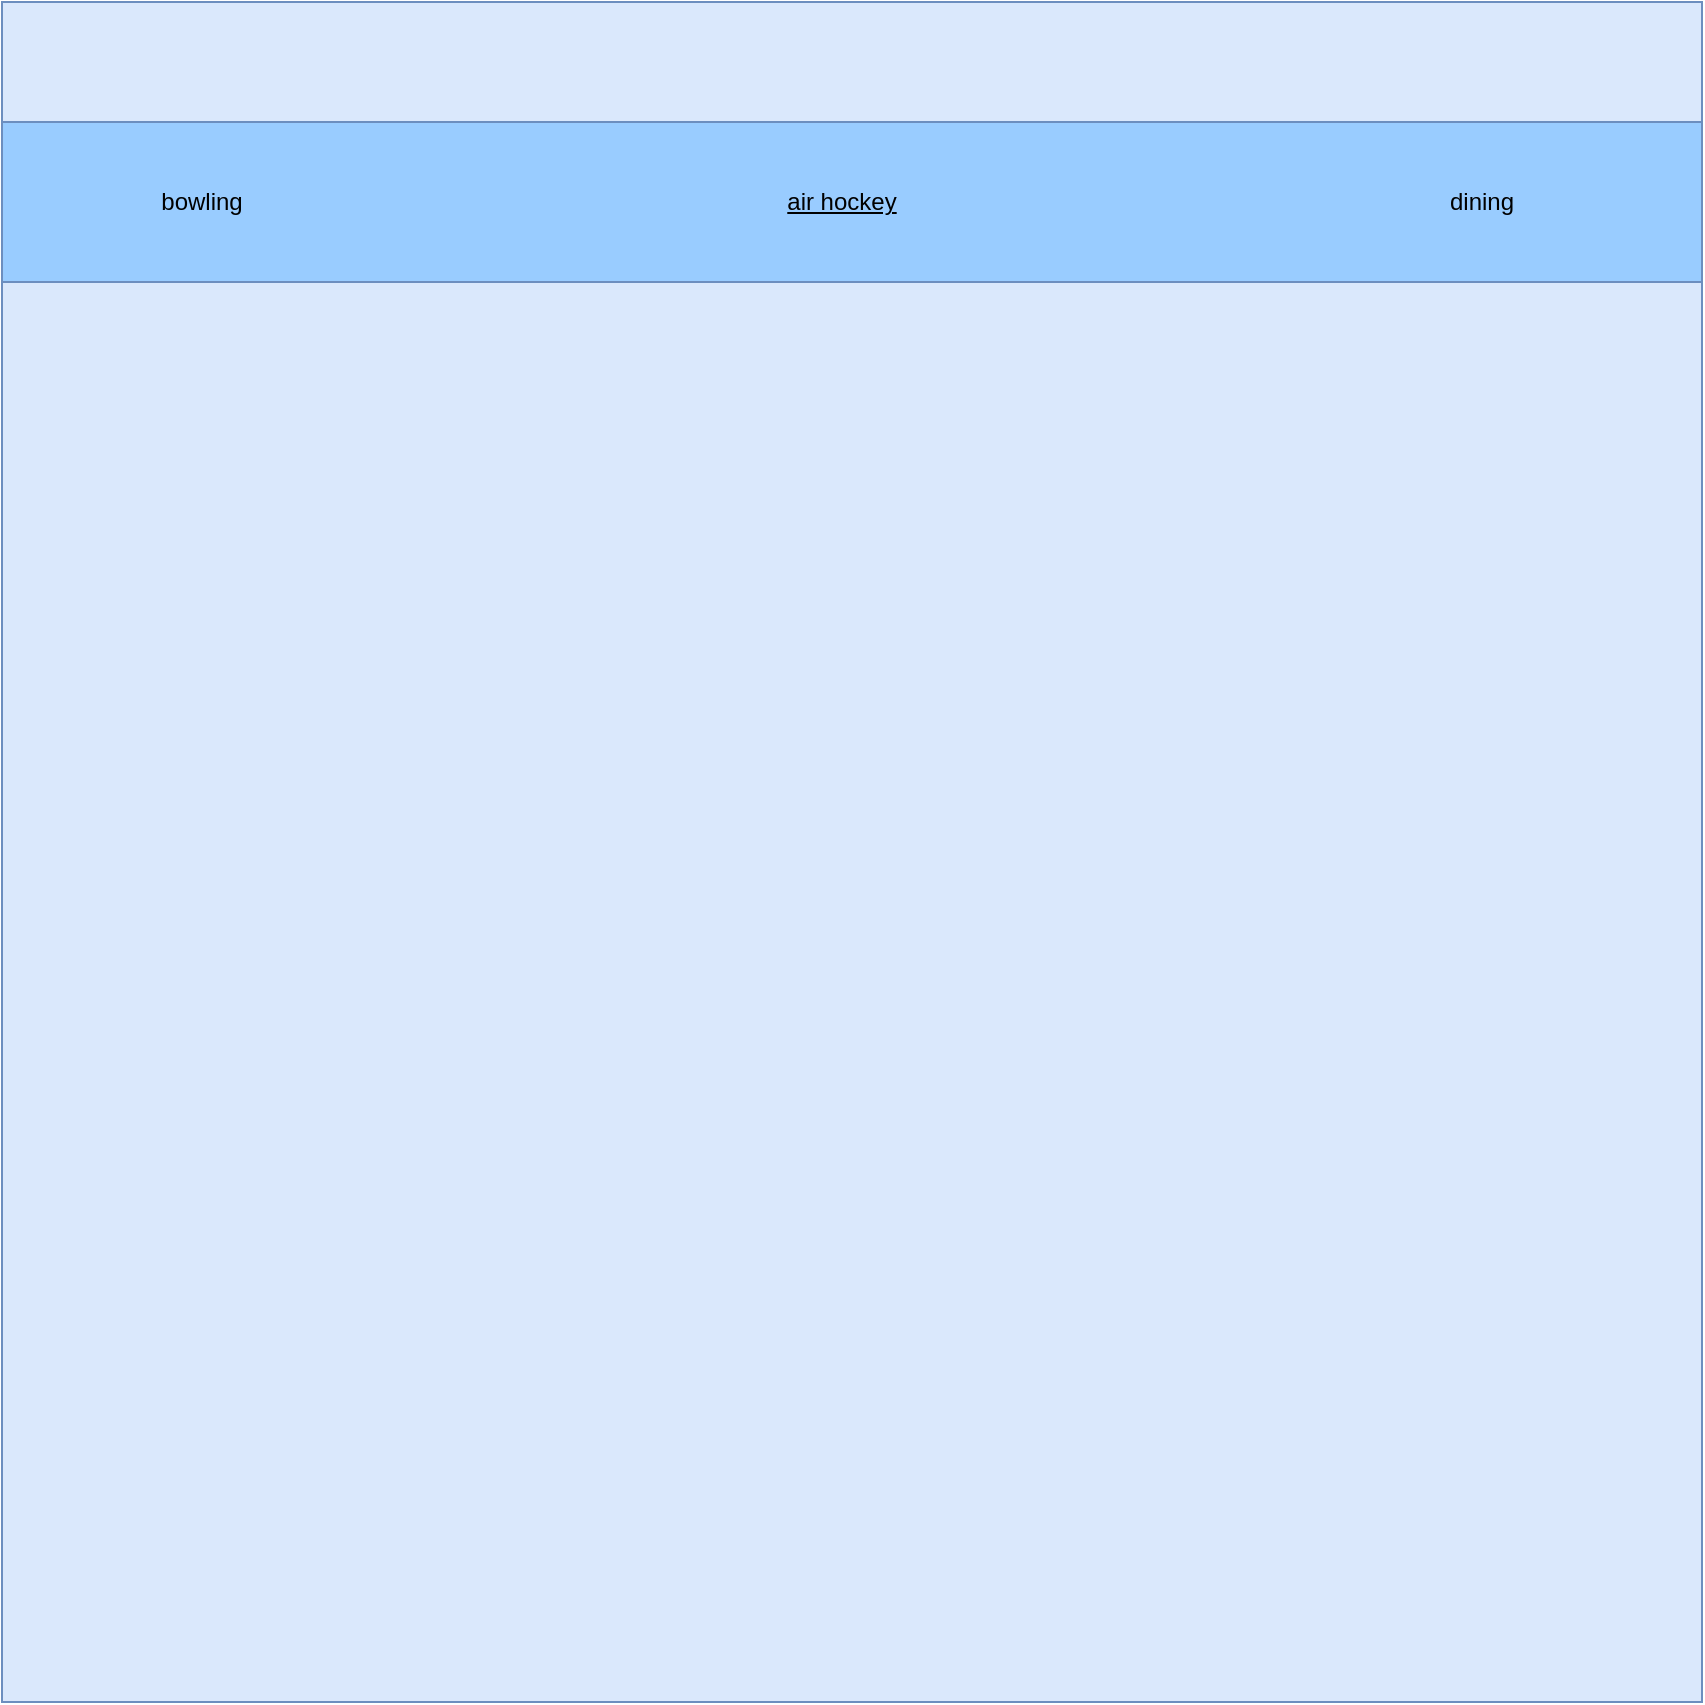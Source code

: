 <mxfile version="20.3.6" type="github" pages="3">
  <diagram id="yXQy9-JGwhagh9k716N5" name="Page-1">
    <mxGraphModel dx="1038" dy="521" grid="1" gridSize="10" guides="1" tooltips="1" connect="1" arrows="1" fold="1" page="1" pageScale="1" pageWidth="850" pageHeight="1100" math="0" shadow="0">
      <root>
        <mxCell id="0" />
        <mxCell id="1" parent="0" />
        <mxCell id="NLXDSAkOmhxhbC_e7pLu-24" value="" style="whiteSpace=wrap;html=1;aspect=fixed;strokeColor=#6c8ebf;fillColor=#dae8fc;" vertex="1" parent="1">
          <mxGeometry width="850" height="850" as="geometry" />
        </mxCell>
        <mxCell id="NLXDSAkOmhxhbC_e7pLu-14" value="" style="shape=image;html=1;verticalAlign=top;verticalLabelPosition=bottom;labelBackgroundColor=#ffffff;imageAspect=0;aspect=fixed;image=https://cdn4.iconfinder.com/data/icons/sports-outline-24-px/24/Bowling_pin_sport_game_ball_2-128.png;strokeColor=#CCFFE6;" vertex="1" parent="1">
          <mxGeometry x="180" y="230" width="298" height="298" as="geometry" />
        </mxCell>
        <mxCell id="NLXDSAkOmhxhbC_e7pLu-17" value="" style="shape=image;html=1;verticalAlign=top;verticalLabelPosition=bottom;labelBackgroundColor=#ffffff;imageAspect=0;aspect=fixed;image=https://cdn1.iconfinder.com/data/icons/hawcons/32/700410-icon-4-bowling-ball-128.png;strokeColor=#CCFFE6;" vertex="1" parent="1">
          <mxGeometry x="340" y="320" width="268" height="268" as="geometry" />
        </mxCell>
        <mxCell id="NLXDSAkOmhxhbC_e7pLu-18" value="" style="rounded=0;whiteSpace=wrap;html=1;strokeColor=#6c8ebf;fillColor=#99CCFF;" vertex="1" parent="1">
          <mxGeometry y="60" width="850" height="80" as="geometry" />
        </mxCell>
        <mxCell id="NLXDSAkOmhxhbC_e7pLu-21" value="air hockey" style="text;html=1;strokeColor=none;fillColor=none;align=center;verticalAlign=middle;whiteSpace=wrap;rounded=0;fontStyle=4" vertex="1" parent="1">
          <mxGeometry x="390" y="85" width="60" height="30" as="geometry" />
        </mxCell>
        <mxCell id="NLXDSAkOmhxhbC_e7pLu-22" value="bowling" style="text;html=1;strokeColor=none;fillColor=none;align=center;verticalAlign=middle;whiteSpace=wrap;rounded=0;" vertex="1" parent="1">
          <mxGeometry x="70" y="85" width="60" height="30" as="geometry" />
        </mxCell>
        <mxCell id="NLXDSAkOmhxhbC_e7pLu-23" value="dining" style="text;html=1;strokeColor=none;fillColor=none;align=center;verticalAlign=middle;whiteSpace=wrap;rounded=0;" vertex="1" parent="1">
          <mxGeometry x="710" y="85" width="60" height="30" as="geometry" />
        </mxCell>
      </root>
    </mxGraphModel>
  </diagram>
  <diagram id="aZKmcMrWOg6fKQN-IRHw" name="Page-2">
    <mxGraphModel dx="1153" dy="579" grid="1" gridSize="10" guides="1" tooltips="1" connect="1" arrows="1" fold="1" page="1" pageScale="1" pageWidth="850" pageHeight="1100" math="0" shadow="0">
      <root>
        <mxCell id="0" />
        <mxCell id="1" parent="0" />
        <mxCell id="d601mxMVE7LeYCcX7aSg-1" value="" style="whiteSpace=wrap;html=1;aspect=fixed;strokeColor=#CCFFE6;fillColor=#99CCFF;" vertex="1" parent="1">
          <mxGeometry x="20" width="850" height="850" as="geometry" />
        </mxCell>
        <mxCell id="d601mxMVE7LeYCcX7aSg-2" value="" style="rounded=1;whiteSpace=wrap;html=1;strokeColor=#82b366;fillColor=#d5e8d4;" vertex="1" parent="1">
          <mxGeometry x="120" y="110" width="120" height="60" as="geometry" />
        </mxCell>
        <mxCell id="d601mxMVE7LeYCcX7aSg-3" value="reservation" style="text;html=1;strokeColor=none;fillColor=none;align=center;verticalAlign=middle;whiteSpace=wrap;rounded=0;" vertex="1" parent="1">
          <mxGeometry x="150" y="125" width="60" height="30" as="geometry" />
        </mxCell>
        <mxCell id="d601mxMVE7LeYCcX7aSg-4" value="bolwing bookings" style="text;html=1;strokeColor=none;fillColor=none;align=center;verticalAlign=middle;whiteSpace=wrap;rounded=0;" vertex="1" parent="1">
          <mxGeometry x="370" y="10" width="120" height="30" as="geometry" />
        </mxCell>
        <mxCell id="d601mxMVE7LeYCcX7aSg-7" value="" style="rounded=1;whiteSpace=wrap;html=1;strokeColor=#b85450;fillColor=#f8cecc;" vertex="1" parent="1">
          <mxGeometry x="600" y="110" width="120" height="60" as="geometry" />
        </mxCell>
        <mxCell id="d601mxMVE7LeYCcX7aSg-8" value="stock" style="text;html=1;strokeColor=none;fillColor=none;align=center;verticalAlign=middle;whiteSpace=wrap;rounded=0;" vertex="1" parent="1">
          <mxGeometry x="640" y="125" width="60" height="30" as="geometry" />
        </mxCell>
        <mxCell id="d601mxMVE7LeYCcX7aSg-425" value="Text" style="text;html=1;align=center;verticalAlign=middle;resizable=0;points=[];autosize=1;strokeColor=none;fillColor=none;" vertex="1" parent="1">
          <mxGeometry x="910" y="250" width="40" height="20" as="geometry" />
        </mxCell>
        <mxCell id="ltz8w--1b-cMUTLrP3uL-1" value="" style="rounded=1;whiteSpace=wrap;html=1;strokeColor=#6c8ebf;fillColor=#dae8fc;" vertex="1" parent="1">
          <mxGeometry x="365" y="110" width="120" height="60" as="geometry" />
        </mxCell>
        <mxCell id="ltz8w--1b-cMUTLrP3uL-2" value="make a booking" style="text;html=1;strokeColor=none;fillColor=none;align=center;verticalAlign=middle;whiteSpace=wrap;rounded=0;" vertex="1" parent="1">
          <mxGeometry x="395" y="125" width="60" height="30" as="geometry" />
        </mxCell>
      </root>
    </mxGraphModel>
  </diagram>
  <diagram id="7mYa1Ln-ucxVAgVjL-ND" name="Page-3">
    <mxGraphModel dx="1038" dy="521" grid="1" gridSize="10" guides="1" tooltips="1" connect="1" arrows="1" fold="1" page="1" pageScale="1" pageWidth="850" pageHeight="1100" math="0" shadow="0">
      <root>
        <mxCell id="0" />
        <mxCell id="1" parent="0" />
        <mxCell id="-DuFr1CDGU49HxskfyOr-1" value="" style="whiteSpace=wrap;html=1;aspect=fixed;strokeColor=#6C8EBF;fillColor=#99CCFF;" vertex="1" parent="1">
          <mxGeometry width="850" height="850" as="geometry" />
        </mxCell>
      </root>
    </mxGraphModel>
  </diagram>
</mxfile>
